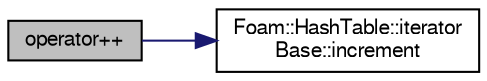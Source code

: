 digraph "operator++"
{
  bgcolor="transparent";
  edge [fontname="FreeSans",fontsize="10",labelfontname="FreeSans",labelfontsize="10"];
  node [fontname="FreeSans",fontsize="10",shape=record];
  rankdir="LR";
  Node40 [label="operator++",height=0.2,width=0.4,color="black", fillcolor="grey75", style="filled", fontcolor="black"];
  Node40 -> Node41 [color="midnightblue",fontsize="10",style="solid",fontname="FreeSans"];
  Node41 [label="Foam::HashTable::iterator\lBase::increment",height=0.2,width=0.4,color="black",URL="$a25718.html#aeb2624c7a86b765725fd80cd426e147d",tooltip="Increment to the next position. "];
}
